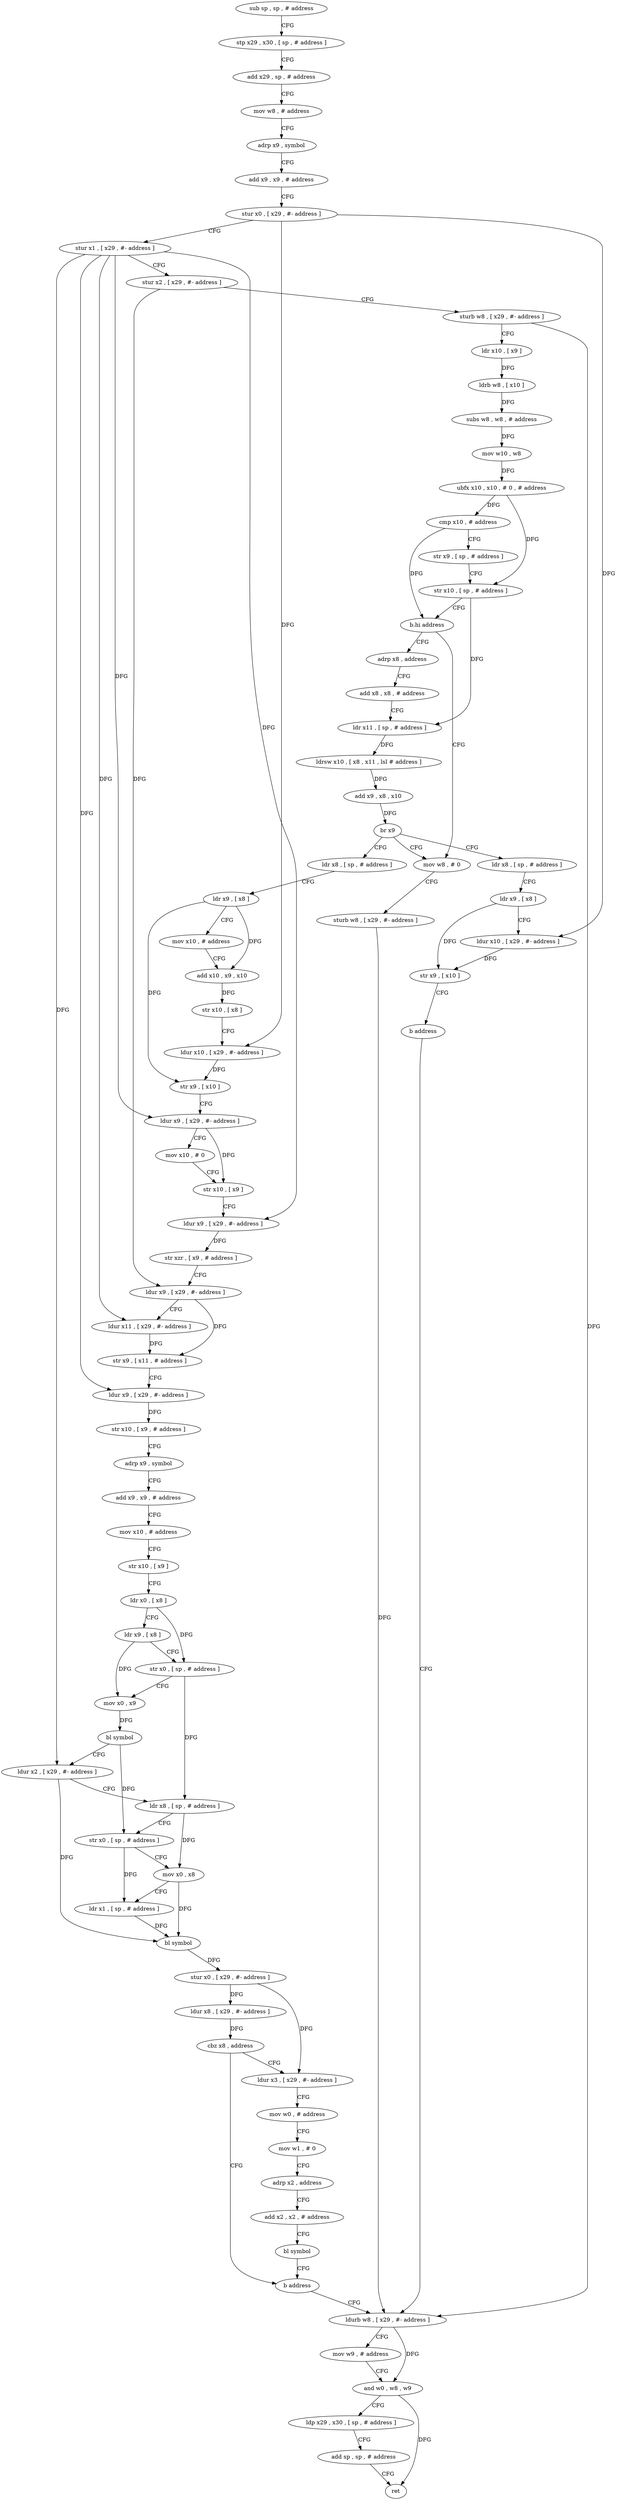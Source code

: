 digraph "func" {
"4204404" [label = "sub sp , sp , # address" ]
"4204408" [label = "stp x29 , x30 , [ sp , # address ]" ]
"4204412" [label = "add x29 , sp , # address" ]
"4204416" [label = "mov w8 , # address" ]
"4204420" [label = "adrp x9 , symbol" ]
"4204424" [label = "add x9 , x9 , # address" ]
"4204428" [label = "stur x0 , [ x29 , #- address ]" ]
"4204432" [label = "stur x1 , [ x29 , #- address ]" ]
"4204436" [label = "stur x2 , [ x29 , #- address ]" ]
"4204440" [label = "sturb w8 , [ x29 , #- address ]" ]
"4204444" [label = "ldr x10 , [ x9 ]" ]
"4204448" [label = "ldrb w8 , [ x10 ]" ]
"4204452" [label = "subs w8 , w8 , # address" ]
"4204456" [label = "mov w10 , w8" ]
"4204460" [label = "ubfx x10 , x10 , # 0 , # address" ]
"4204464" [label = "cmp x10 , # address" ]
"4204468" [label = "str x9 , [ sp , # address ]" ]
"4204472" [label = "str x10 , [ sp , # address ]" ]
"4204476" [label = "b.hi address" ]
"4204692" [label = "mov w8 , # 0" ]
"4204480" [label = "adrp x8 , address" ]
"4204696" [label = "sturb w8 , [ x29 , #- address ]" ]
"4204700" [label = "ldurb w8 , [ x29 , #- address ]" ]
"4204484" [label = "add x8 , x8 , # address" ]
"4204488" [label = "ldr x11 , [ sp , # address ]" ]
"4204492" [label = "ldrsw x10 , [ x8 , x11 , lsl # address ]" ]
"4204496" [label = "add x9 , x8 , x10" ]
"4204500" [label = "br x9" ]
"4204504" [label = "ldr x8 , [ sp , # address ]" ]
"4204524" [label = "ldr x8 , [ sp , # address ]" ]
"4204508" [label = "ldr x9 , [ x8 ]" ]
"4204512" [label = "ldur x10 , [ x29 , #- address ]" ]
"4204516" [label = "str x9 , [ x10 ]" ]
"4204520" [label = "b address" ]
"4204528" [label = "ldr x9 , [ x8 ]" ]
"4204532" [label = "mov x10 , # address" ]
"4204536" [label = "add x10 , x9 , x10" ]
"4204540" [label = "str x10 , [ x8 ]" ]
"4204544" [label = "ldur x10 , [ x29 , #- address ]" ]
"4204548" [label = "str x9 , [ x10 ]" ]
"4204552" [label = "ldur x9 , [ x29 , #- address ]" ]
"4204556" [label = "mov x10 , # 0" ]
"4204560" [label = "str x10 , [ x9 ]" ]
"4204564" [label = "ldur x9 , [ x29 , #- address ]" ]
"4204568" [label = "str xzr , [ x9 , # address ]" ]
"4204572" [label = "ldur x9 , [ x29 , #- address ]" ]
"4204576" [label = "ldur x11 , [ x29 , #- address ]" ]
"4204580" [label = "str x9 , [ x11 , # address ]" ]
"4204584" [label = "ldur x9 , [ x29 , #- address ]" ]
"4204588" [label = "str x10 , [ x9 , # address ]" ]
"4204592" [label = "adrp x9 , symbol" ]
"4204596" [label = "add x9 , x9 , # address" ]
"4204600" [label = "mov x10 , # address" ]
"4204604" [label = "str x10 , [ x9 ]" ]
"4204608" [label = "ldr x0 , [ x8 ]" ]
"4204612" [label = "ldr x9 , [ x8 ]" ]
"4204616" [label = "str x0 , [ sp , # address ]" ]
"4204620" [label = "mov x0 , x9" ]
"4204624" [label = "bl symbol" ]
"4204628" [label = "ldur x2 , [ x29 , #- address ]" ]
"4204632" [label = "ldr x8 , [ sp , # address ]" ]
"4204636" [label = "str x0 , [ sp , # address ]" ]
"4204640" [label = "mov x0 , x8" ]
"4204644" [label = "ldr x1 , [ sp , # address ]" ]
"4204648" [label = "bl symbol" ]
"4204652" [label = "stur x0 , [ x29 , #- address ]" ]
"4204656" [label = "ldur x8 , [ x29 , #- address ]" ]
"4204660" [label = "cbz x8 , address" ]
"4204688" [label = "b address" ]
"4204664" [label = "ldur x3 , [ x29 , #- address ]" ]
"4204704" [label = "mov w9 , # address" ]
"4204708" [label = "and w0 , w8 , w9" ]
"4204712" [label = "ldp x29 , x30 , [ sp , # address ]" ]
"4204716" [label = "add sp , sp , # address" ]
"4204720" [label = "ret" ]
"4204668" [label = "mov w0 , # address" ]
"4204672" [label = "mov w1 , # 0" ]
"4204676" [label = "adrp x2 , address" ]
"4204680" [label = "add x2 , x2 , # address" ]
"4204684" [label = "bl symbol" ]
"4204404" -> "4204408" [ label = "CFG" ]
"4204408" -> "4204412" [ label = "CFG" ]
"4204412" -> "4204416" [ label = "CFG" ]
"4204416" -> "4204420" [ label = "CFG" ]
"4204420" -> "4204424" [ label = "CFG" ]
"4204424" -> "4204428" [ label = "CFG" ]
"4204428" -> "4204432" [ label = "CFG" ]
"4204428" -> "4204512" [ label = "DFG" ]
"4204428" -> "4204544" [ label = "DFG" ]
"4204432" -> "4204436" [ label = "CFG" ]
"4204432" -> "4204552" [ label = "DFG" ]
"4204432" -> "4204564" [ label = "DFG" ]
"4204432" -> "4204576" [ label = "DFG" ]
"4204432" -> "4204584" [ label = "DFG" ]
"4204432" -> "4204628" [ label = "DFG" ]
"4204436" -> "4204440" [ label = "CFG" ]
"4204436" -> "4204572" [ label = "DFG" ]
"4204440" -> "4204444" [ label = "CFG" ]
"4204440" -> "4204700" [ label = "DFG" ]
"4204444" -> "4204448" [ label = "DFG" ]
"4204448" -> "4204452" [ label = "DFG" ]
"4204452" -> "4204456" [ label = "DFG" ]
"4204456" -> "4204460" [ label = "DFG" ]
"4204460" -> "4204464" [ label = "DFG" ]
"4204460" -> "4204472" [ label = "DFG" ]
"4204464" -> "4204468" [ label = "CFG" ]
"4204464" -> "4204476" [ label = "DFG" ]
"4204468" -> "4204472" [ label = "CFG" ]
"4204472" -> "4204476" [ label = "CFG" ]
"4204472" -> "4204488" [ label = "DFG" ]
"4204476" -> "4204692" [ label = "CFG" ]
"4204476" -> "4204480" [ label = "CFG" ]
"4204692" -> "4204696" [ label = "CFG" ]
"4204480" -> "4204484" [ label = "CFG" ]
"4204696" -> "4204700" [ label = "DFG" ]
"4204700" -> "4204704" [ label = "CFG" ]
"4204700" -> "4204708" [ label = "DFG" ]
"4204484" -> "4204488" [ label = "CFG" ]
"4204488" -> "4204492" [ label = "DFG" ]
"4204492" -> "4204496" [ label = "DFG" ]
"4204496" -> "4204500" [ label = "DFG" ]
"4204500" -> "4204504" [ label = "CFG" ]
"4204500" -> "4204524" [ label = "CFG" ]
"4204500" -> "4204692" [ label = "CFG" ]
"4204504" -> "4204508" [ label = "CFG" ]
"4204524" -> "4204528" [ label = "CFG" ]
"4204508" -> "4204512" [ label = "CFG" ]
"4204508" -> "4204516" [ label = "DFG" ]
"4204512" -> "4204516" [ label = "DFG" ]
"4204516" -> "4204520" [ label = "CFG" ]
"4204520" -> "4204700" [ label = "CFG" ]
"4204528" -> "4204532" [ label = "CFG" ]
"4204528" -> "4204536" [ label = "DFG" ]
"4204528" -> "4204548" [ label = "DFG" ]
"4204532" -> "4204536" [ label = "CFG" ]
"4204536" -> "4204540" [ label = "DFG" ]
"4204540" -> "4204544" [ label = "CFG" ]
"4204544" -> "4204548" [ label = "DFG" ]
"4204548" -> "4204552" [ label = "CFG" ]
"4204552" -> "4204556" [ label = "CFG" ]
"4204552" -> "4204560" [ label = "DFG" ]
"4204556" -> "4204560" [ label = "CFG" ]
"4204560" -> "4204564" [ label = "CFG" ]
"4204564" -> "4204568" [ label = "DFG" ]
"4204568" -> "4204572" [ label = "CFG" ]
"4204572" -> "4204576" [ label = "CFG" ]
"4204572" -> "4204580" [ label = "DFG" ]
"4204576" -> "4204580" [ label = "DFG" ]
"4204580" -> "4204584" [ label = "CFG" ]
"4204584" -> "4204588" [ label = "DFG" ]
"4204588" -> "4204592" [ label = "CFG" ]
"4204592" -> "4204596" [ label = "CFG" ]
"4204596" -> "4204600" [ label = "CFG" ]
"4204600" -> "4204604" [ label = "CFG" ]
"4204604" -> "4204608" [ label = "CFG" ]
"4204608" -> "4204612" [ label = "CFG" ]
"4204608" -> "4204616" [ label = "DFG" ]
"4204612" -> "4204616" [ label = "CFG" ]
"4204612" -> "4204620" [ label = "DFG" ]
"4204616" -> "4204620" [ label = "CFG" ]
"4204616" -> "4204632" [ label = "DFG" ]
"4204620" -> "4204624" [ label = "DFG" ]
"4204624" -> "4204628" [ label = "CFG" ]
"4204624" -> "4204636" [ label = "DFG" ]
"4204628" -> "4204632" [ label = "CFG" ]
"4204628" -> "4204648" [ label = "DFG" ]
"4204632" -> "4204636" [ label = "CFG" ]
"4204632" -> "4204640" [ label = "DFG" ]
"4204636" -> "4204640" [ label = "CFG" ]
"4204636" -> "4204644" [ label = "DFG" ]
"4204640" -> "4204644" [ label = "CFG" ]
"4204640" -> "4204648" [ label = "DFG" ]
"4204644" -> "4204648" [ label = "DFG" ]
"4204648" -> "4204652" [ label = "DFG" ]
"4204652" -> "4204656" [ label = "DFG" ]
"4204652" -> "4204664" [ label = "DFG" ]
"4204656" -> "4204660" [ label = "DFG" ]
"4204660" -> "4204688" [ label = "CFG" ]
"4204660" -> "4204664" [ label = "CFG" ]
"4204688" -> "4204700" [ label = "CFG" ]
"4204664" -> "4204668" [ label = "CFG" ]
"4204704" -> "4204708" [ label = "CFG" ]
"4204708" -> "4204712" [ label = "CFG" ]
"4204708" -> "4204720" [ label = "DFG" ]
"4204712" -> "4204716" [ label = "CFG" ]
"4204716" -> "4204720" [ label = "CFG" ]
"4204668" -> "4204672" [ label = "CFG" ]
"4204672" -> "4204676" [ label = "CFG" ]
"4204676" -> "4204680" [ label = "CFG" ]
"4204680" -> "4204684" [ label = "CFG" ]
"4204684" -> "4204688" [ label = "CFG" ]
}

